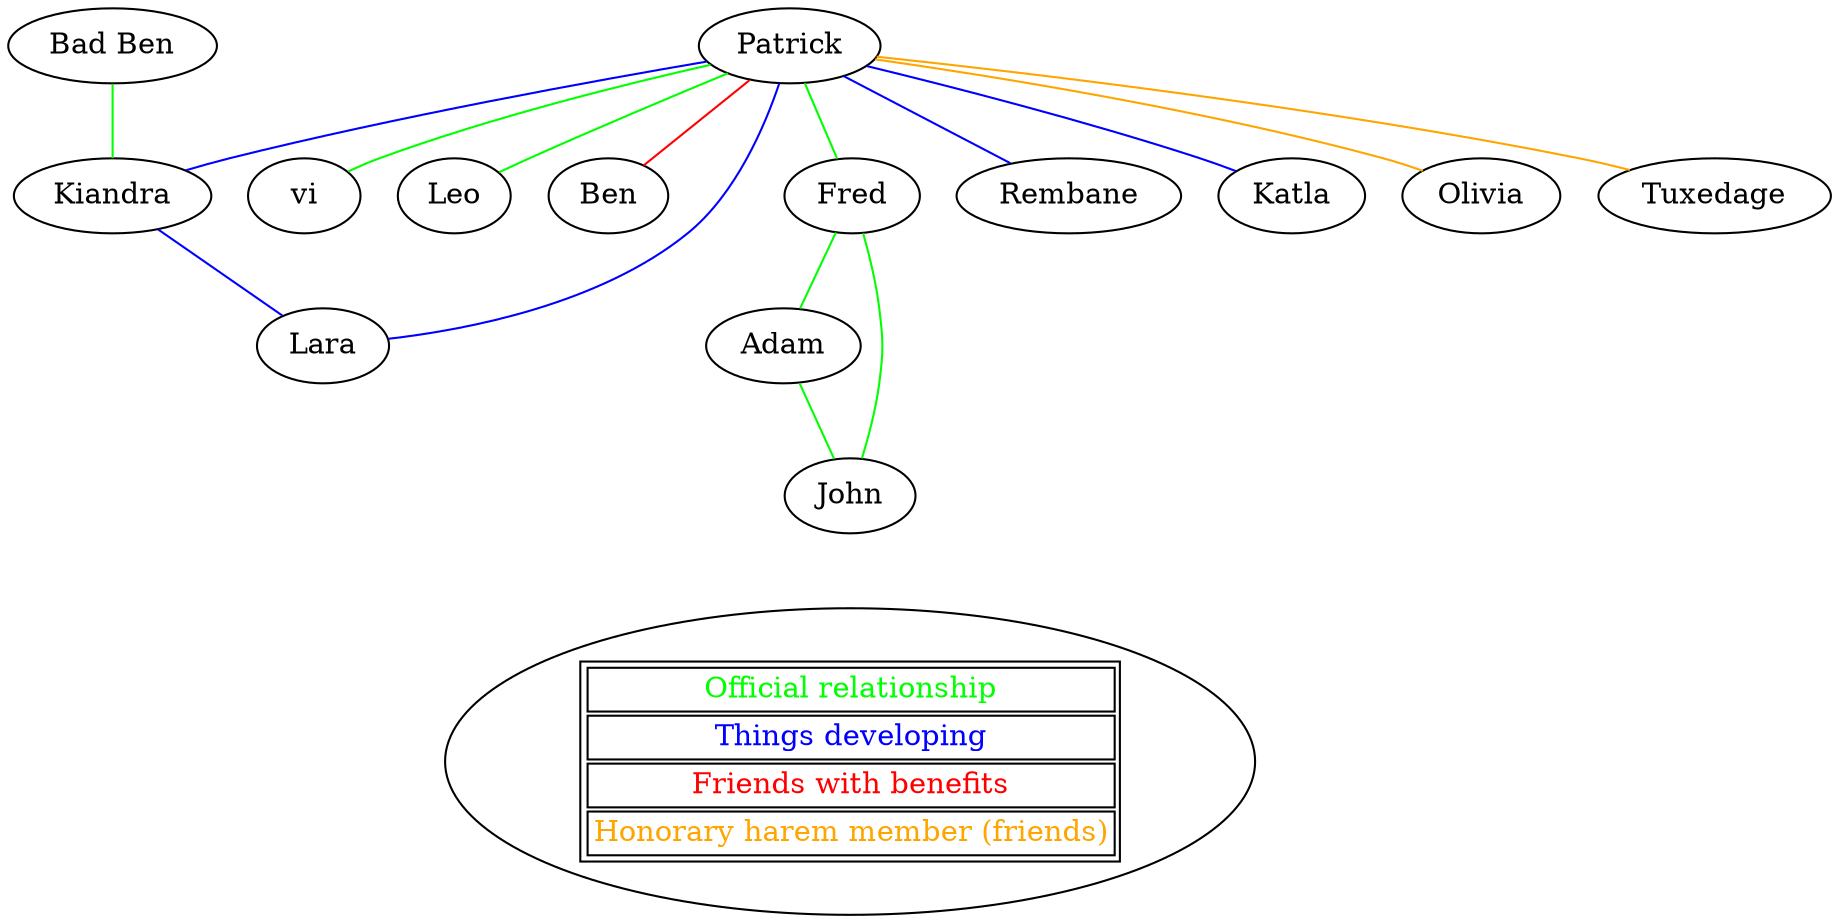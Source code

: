 graph harem {
  patrick [label="Patrick"]
  vi [label="vi"]
  patrick -- vi [color=green]
  leo [label="Leo"]
  patrick -- leo [color=green]
  ben [label="Ben"]
  patrick -- ben [color=red]
  kiandra [label="Kiandra"]
  patrick -- kiandra [color=blue]
  lara [label="Lara"]
  patrick -- lara [color=blue]
  kiandra -- lara [color=blue]
  badben [label="Bad Ben"]
  badben -- kiandra [color=green]
  fred [label="Fred"]
  patrick -- fred [color=green]
  adam [label="Adam"]
  john [label="John"]
  fred -- john [color=green]
  fred -- adam -- john [color=green]
  rembane [label="Rembane"]
  patrick -- rembane [color=blue]
  katla [label="Katla"]
  patrick -- katla [color=blue]
  olivia [label="Olivia"]
  patrick -- olivia [color=orange]
  tuxedage [label="Tuxedage"]
  patrick -- tuxedage [color=orange]
  { rank = sink;
    Legend [label=<
      <table>
        <tr><td><font color="green">Official relationship</font></td></tr>
        <tr><td><font color="blue">Things developing</font></td></tr>
        <tr><td><font color="red">Friends with benefits</font></td></tr>
        <tr><td><font color="orange">Honorary harem member (friends)</font></td></tr>
      </table>
    >];
  }
}
